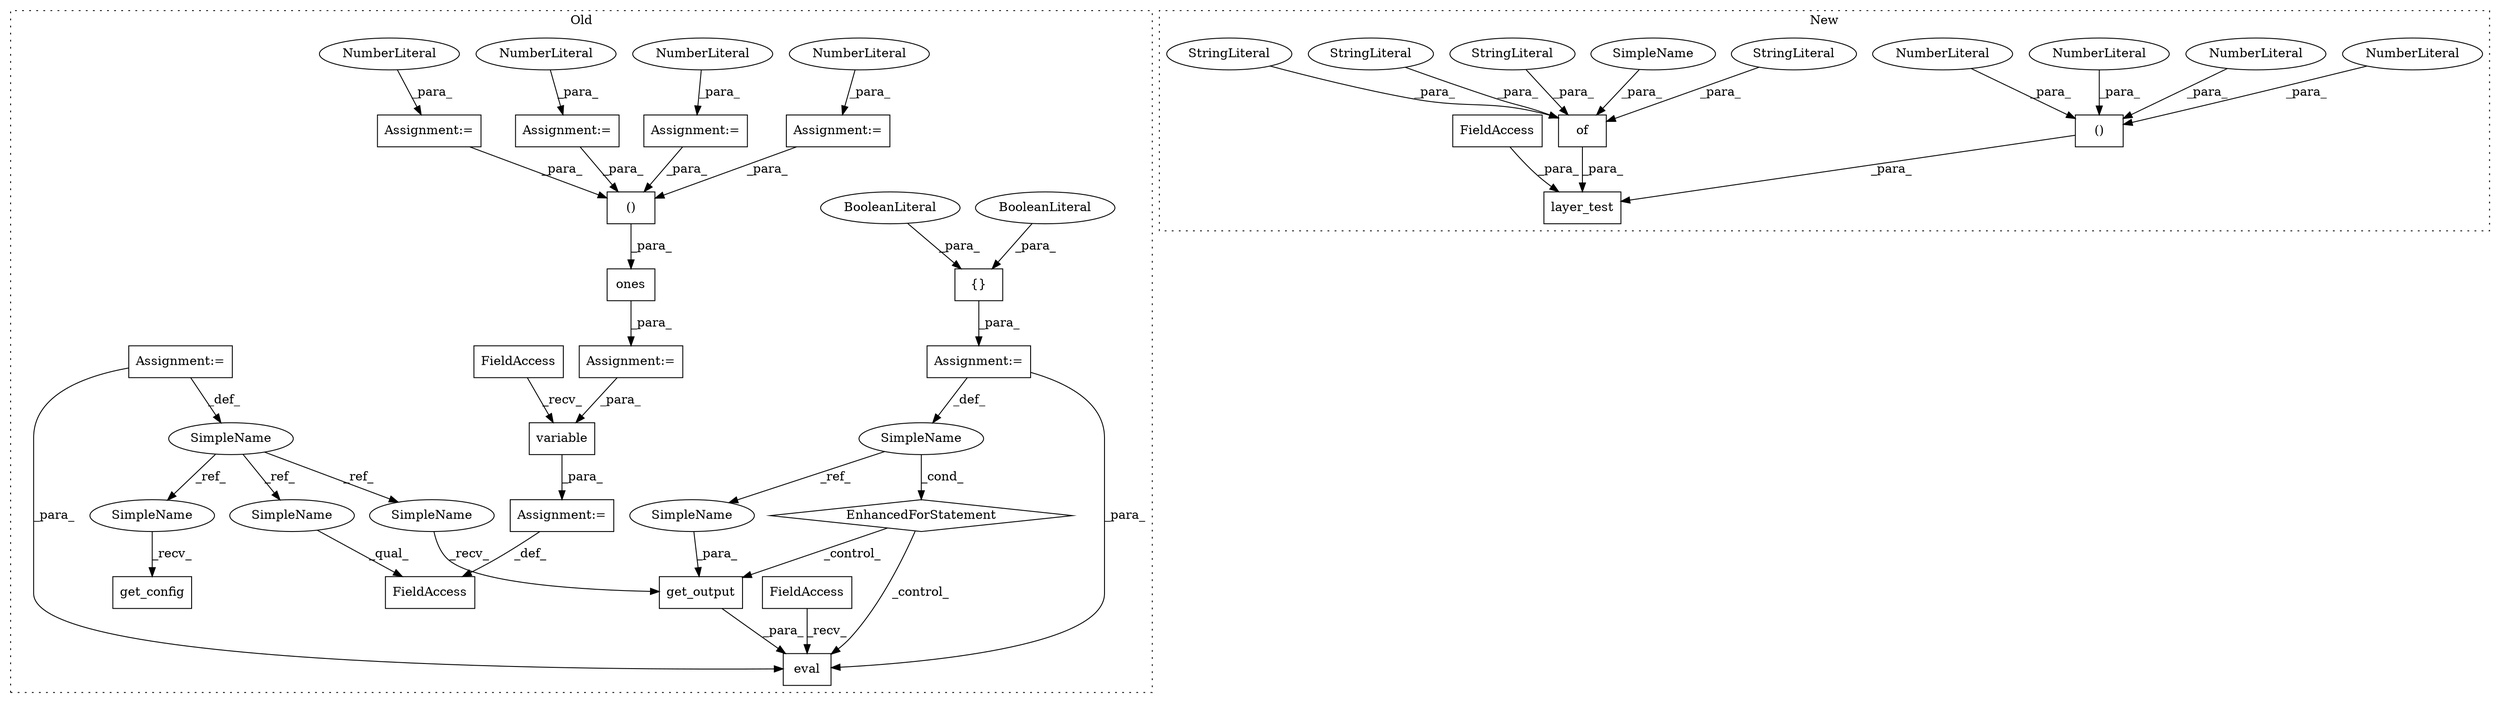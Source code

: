digraph G {
subgraph cluster0 {
1 [label="get_config" a="32" s="15795" l="12" shape="box"];
9 [label="SimpleName" a="42" s="15507" l="5" shape="ellipse"];
10 [label="get_output" a="32" s="15755,15771" l="11,1" shape="box"];
11 [label="{}" a="4" s="15706,15717" l="1,1" shape="box"];
12 [label="EnhancedForStatement" a="70" s="15627,15718" l="57,2" shape="diamond"];
13 [label="BooleanLiteral" a="9" s="15707" l="4" shape="ellipse"];
14 [label="BooleanLiteral" a="9" s="15712" l="5" shape="ellipse"];
15 [label="SimpleName" a="42" s="15689" l="5" shape="ellipse"];
17 [label="eval" a="32" s="15744,15772" l="5,1" shape="box"];
18 [label="FieldAccess" a="22" s="15730" l="5" shape="box"];
19 [label="FieldAccess" a="22" s="15578" l="11" shape="box"];
20 [label="()" a="106" s="15199" l="114" shape="box"];
21 [label="variable" a="32" s="15604,15618" l="9,1" shape="box"];
22 [label="FieldAccess" a="22" s="15590" l="5" shape="box"];
23 [label="ones" a="32" s="15189,15313" l="10,2" shape="box"];
24 [label="Assignment:=" a="7" s="15589" l="1" shape="box"];
25 [label="Assignment:=" a="7" s="15512" l="1" shape="box"];
26 [label="Assignment:=" a="7" s="15031" l="1" shape="box"];
27 [label="NumberLiteral" a="34" s="15032" l="1" shape="ellipse"];
28 [label="Assignment:=" a="7" s="15117" l="1" shape="box"];
29 [label="NumberLiteral" a="34" s="15118" l="2" shape="ellipse"];
30 [label="Assignment:=" a="7" s="15182" l="1" shape="box"];
31 [label="Assignment:=" a="7" s="15071" l="1" shape="box"];
32 [label="NumberLiteral" a="34" s="15072" l="2" shape="ellipse"];
33 [label="Assignment:=" a="7" s="15627,15718" l="57,2" shape="box"];
37 [label="Assignment:=" a="7" s="15049" l="1" shape="box"];
38 [label="NumberLiteral" a="34" s="15050" l="1" shape="ellipse"];
40 [label="SimpleName" a="42" s="15789" l="5" shape="ellipse"];
41 [label="SimpleName" a="42" s="15749" l="5" shape="ellipse"];
42 [label="SimpleName" a="42" s="15578" l="5" shape="ellipse"];
44 [label="SimpleName" a="42" s="15766" l="5" shape="ellipse"];
label = "Old";
style="dotted";
}
subgraph cluster1 {
2 [label="layer_test" a="32" s="6872,7051" l="11,2" shape="box"];
3 [label="()" a="106" s="6991" l="60" shape="box"];
4 [label="FieldAccess" a="22" s="6883" l="30" shape="box"];
5 [label="of" a="32" s="6918,6982" l="3,1" shape="box"];
6 [label="NumberLiteral" a="34" s="7034" l="2" shape="ellipse"];
7 [label="NumberLiteral" a="34" s="7049" l="2" shape="ellipse"];
8 [label="NumberLiteral" a="34" s="7019" l="2" shape="ellipse"];
16 [label="StringLiteral" a="45" s="6953" l="7" shape="ellipse"];
34 [label="StringLiteral" a="45" s="6961" l="11" shape="ellipse"];
35 [label="StringLiteral" a="45" s="6921" l="9" shape="ellipse"];
36 [label="NumberLiteral" a="34" s="7005" l="1" shape="ellipse"];
39 [label="StringLiteral" a="45" s="6939" l="13" shape="ellipse"];
43 [label="SimpleName" a="42" s="6931" l="7" shape="ellipse"];
label = "New";
style="dotted";
}
3 -> 2 [label="_para_"];
4 -> 2 [label="_para_"];
5 -> 2 [label="_para_"];
6 -> 3 [label="_para_"];
7 -> 3 [label="_para_"];
8 -> 3 [label="_para_"];
9 -> 42 [label="_ref_"];
9 -> 40 [label="_ref_"];
9 -> 41 [label="_ref_"];
10 -> 17 [label="_para_"];
11 -> 33 [label="_para_"];
12 -> 10 [label="_control_"];
12 -> 17 [label="_control_"];
13 -> 11 [label="_para_"];
14 -> 11 [label="_para_"];
15 -> 12 [label="_cond_"];
15 -> 44 [label="_ref_"];
16 -> 5 [label="_para_"];
18 -> 17 [label="_recv_"];
20 -> 23 [label="_para_"];
21 -> 24 [label="_para_"];
22 -> 21 [label="_recv_"];
23 -> 30 [label="_para_"];
24 -> 19 [label="_def_"];
25 -> 17 [label="_para_"];
25 -> 9 [label="_def_"];
26 -> 20 [label="_para_"];
27 -> 26 [label="_para_"];
28 -> 20 [label="_para_"];
29 -> 28 [label="_para_"];
30 -> 21 [label="_para_"];
31 -> 20 [label="_para_"];
32 -> 31 [label="_para_"];
33 -> 15 [label="_def_"];
33 -> 17 [label="_para_"];
34 -> 5 [label="_para_"];
35 -> 5 [label="_para_"];
36 -> 3 [label="_para_"];
37 -> 20 [label="_para_"];
38 -> 37 [label="_para_"];
39 -> 5 [label="_para_"];
40 -> 1 [label="_recv_"];
41 -> 10 [label="_recv_"];
42 -> 19 [label="_qual_"];
43 -> 5 [label="_para_"];
44 -> 10 [label="_para_"];
}